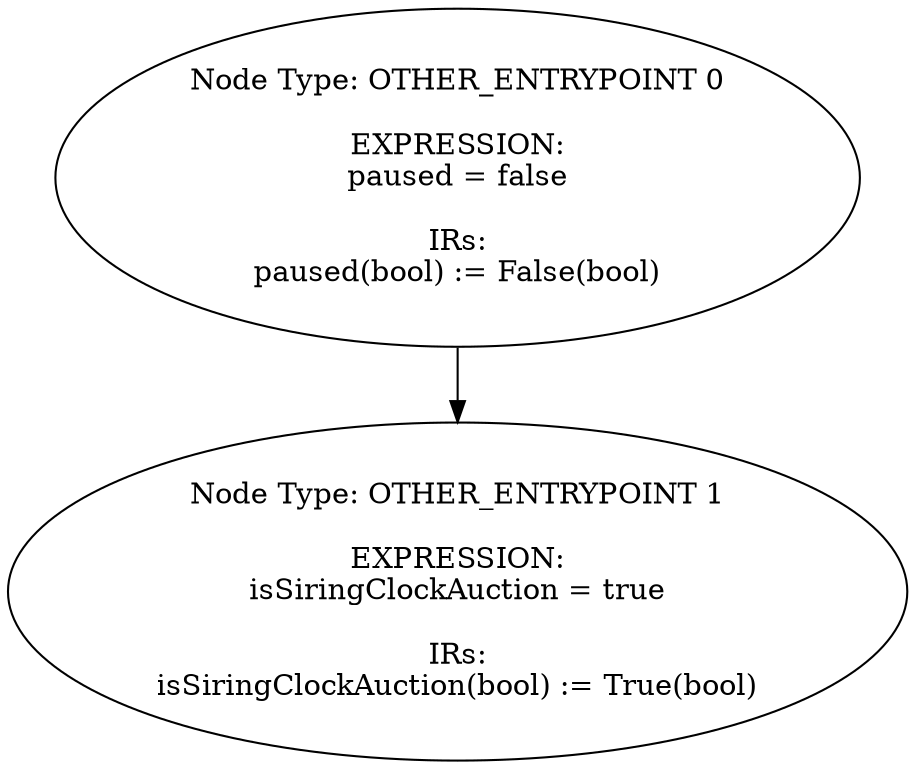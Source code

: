 digraph{
0[label="Node Type: OTHER_ENTRYPOINT 0

EXPRESSION:
paused = false

IRs:
paused(bool) := False(bool)"];
0->1;
1[label="Node Type: OTHER_ENTRYPOINT 1

EXPRESSION:
isSiringClockAuction = true

IRs:
isSiringClockAuction(bool) := True(bool)"];
}

